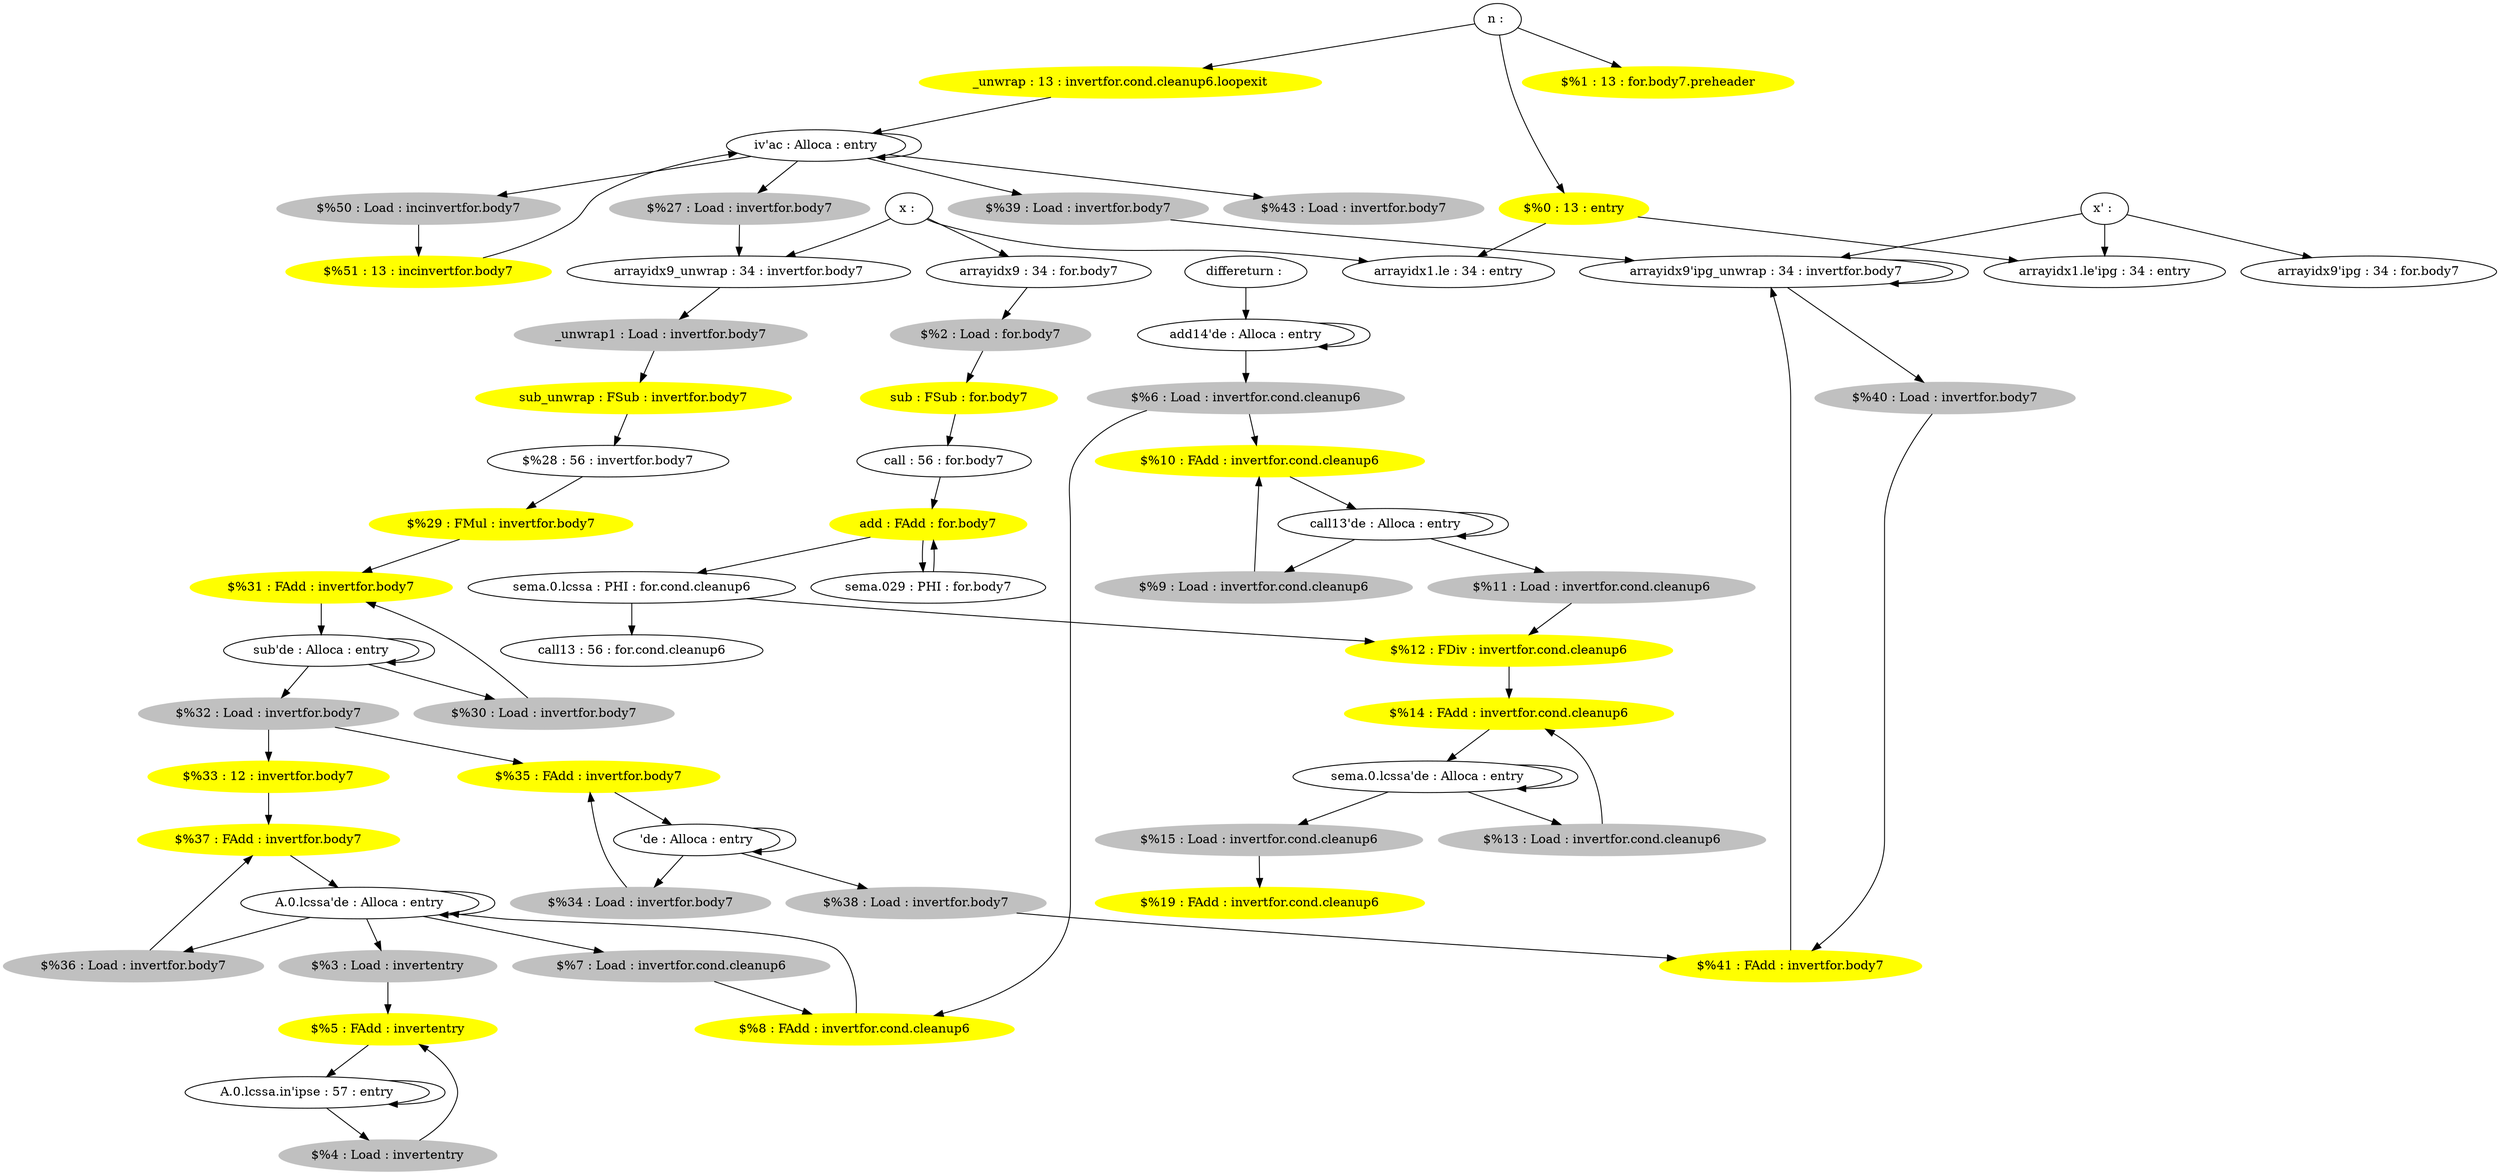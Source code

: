 digraph G {
		"iv'ac : Alloca : entry" -> "iv'ac : Alloca : entry" 
		"iv'ac : Alloca : entry" -> "$%43 : Load : invertfor.body7" 
		"iv'ac : Alloca : entry" -> "$%50 : Load : incinvertfor.body7" 
		"iv'ac : Alloca : entry" -> "$%39 : Load : invertfor.body7" 
		"iv'ac : Alloca : entry" -> "$%27 : Load : invertfor.body7" 
		"A.0.lcssa.in'ipse : 57 : entry" -> "A.0.lcssa.in'ipse : 57 : entry" 
		"A.0.lcssa.in'ipse : 57 : entry" -> "$%4 : Load : invertentry" 
		"_unwrap : 13 : invertfor.cond.cleanup6.loopexit" [color = yellow style=filled];
		"_unwrap : 13 : invertfor.cond.cleanup6.loopexit" -> "iv'ac : Alloca : entry" 
		"A.0.lcssa'de : Alloca : entry" -> "A.0.lcssa'de : Alloca : entry" 
		"A.0.lcssa'de : Alloca : entry" -> "$%36 : Load : invertfor.body7" 
		"A.0.lcssa'de : Alloca : entry" -> "$%7 : Load : invertfor.cond.cleanup6" 
		"A.0.lcssa'de : Alloca : entry" -> "$%3 : Load : invertentry" 
		"sema.029 : PHI : for.body7" -> "add : FAdd : for.body7" 
		"arrayidx9 : 34 : for.body7" -> "$%2 : Load : for.body7" 
		"$%2 : Load : for.body7" [color = gray style=filled];
		"$%2 : Load : for.body7" -> "sub : FSub : for.body7" 
		"sub : FSub : for.body7" [color = yellow style=filled];
		"sub : FSub : for.body7" -> "call : 56 : for.body7" 
		"call : 56 : for.body7" -> "add : FAdd : for.body7" 
		"add : FAdd : for.body7" [color = yellow style=filled];
		"add : FAdd : for.body7" -> "sema.029 : PHI : for.body7" 
		"add : FAdd : for.body7" -> "sema.0.lcssa : PHI : for.cond.cleanup6" 
		"$%1 : 13 : for.body7.preheader" [color = yellow style=filled];
		"x : " -> "arrayidx1.le : 34 : entry" 
		"x : " -> "arrayidx9_unwrap : 34 : invertfor.body7" 
		"x : " -> "arrayidx9 : 34 : for.body7" 
		"x' : " -> "arrayidx9'ipg_unwrap : 34 : invertfor.body7" 
		"x' : " -> "arrayidx1.le'ipg : 34 : entry" 
		"x' : " -> "arrayidx9'ipg : 34 : for.body7" 
		"n : " -> "$%1 : 13 : for.body7.preheader" 
		"n : " -> "$%0 : 13 : entry" 
		"n : " -> "_unwrap : 13 : invertfor.cond.cleanup6.loopexit" 
		"differeturn : " -> "add14'de : Alloca : entry" 
		"$%0 : 13 : entry" [color = yellow style=filled];
		"$%0 : 13 : entry" -> "arrayidx1.le : 34 : entry" 
		"$%0 : 13 : entry" -> "arrayidx1.le'ipg : 34 : entry" 
		"sema.0.lcssa : PHI : for.cond.cleanup6" -> "call13 : 56 : for.cond.cleanup6" 
		"sema.0.lcssa : PHI : for.cond.cleanup6" -> "$%12 : FDiv : invertfor.cond.cleanup6" 
		"$%5 : FAdd : invertentry" [color = yellow style=filled];
		"$%5 : FAdd : invertentry" -> "A.0.lcssa.in'ipse : 57 : entry" 
		"$%6 : Load : invertfor.cond.cleanup6" [color = gray style=filled];
		"$%6 : Load : invertfor.cond.cleanup6" -> "$%10 : FAdd : invertfor.cond.cleanup6" 
		"$%6 : Load : invertfor.cond.cleanup6" -> "$%8 : FAdd : invertfor.cond.cleanup6" 
		"$%7 : Load : invertfor.cond.cleanup6" [color = gray style=filled];
		"$%7 : Load : invertfor.cond.cleanup6" -> "$%8 : FAdd : invertfor.cond.cleanup6" 
		"$%8 : FAdd : invertfor.cond.cleanup6" [color = yellow style=filled];
		"$%8 : FAdd : invertfor.cond.cleanup6" -> "A.0.lcssa'de : Alloca : entry" 
		"call13'de : Alloca : entry" -> "call13'de : Alloca : entry" 
		"call13'de : Alloca : entry" -> "$%11 : Load : invertfor.cond.cleanup6" 
		"call13'de : Alloca : entry" -> "$%9 : Load : invertfor.cond.cleanup6" 
		"$%9 : Load : invertfor.cond.cleanup6" [color = gray style=filled];
		"$%9 : Load : invertfor.cond.cleanup6" -> "$%10 : FAdd : invertfor.cond.cleanup6" 
		"$%10 : FAdd : invertfor.cond.cleanup6" [color = yellow style=filled];
		"$%10 : FAdd : invertfor.cond.cleanup6" -> "call13'de : Alloca : entry" 
		"$%11 : Load : invertfor.cond.cleanup6" [color = gray style=filled];
		"$%11 : Load : invertfor.cond.cleanup6" -> "$%12 : FDiv : invertfor.cond.cleanup6" 
		"$%12 : FDiv : invertfor.cond.cleanup6" [color = yellow style=filled];
		"$%12 : FDiv : invertfor.cond.cleanup6" -> "$%14 : FAdd : invertfor.cond.cleanup6" 
		"sema.0.lcssa'de : Alloca : entry" -> "sema.0.lcssa'de : Alloca : entry" 
		"sema.0.lcssa'de : Alloca : entry" -> "$%15 : Load : invertfor.cond.cleanup6" 
		"sema.0.lcssa'de : Alloca : entry" -> "$%13 : Load : invertfor.cond.cleanup6" 
		"$%13 : Load : invertfor.cond.cleanup6" [color = gray style=filled];
		"$%13 : Load : invertfor.cond.cleanup6" -> "$%14 : FAdd : invertfor.cond.cleanup6" 
		"$%14 : FAdd : invertfor.cond.cleanup6" [color = yellow style=filled];
		"$%14 : FAdd : invertfor.cond.cleanup6" -> "sema.0.lcssa'de : Alloca : entry" 
		"$%15 : Load : invertfor.cond.cleanup6" [color = gray style=filled];
		"$%15 : Load : invertfor.cond.cleanup6" -> "$%19 : FAdd : invertfor.cond.cleanup6" 
		"$%19 : FAdd : invertfor.cond.cleanup6" [color = yellow style=filled];
		"add14'de : Alloca : entry" -> "$%6 : Load : invertfor.cond.cleanup6" 
		"add14'de : Alloca : entry" -> "add14'de : Alloca : entry" 
		"$%3 : Load : invertentry" [color = gray style=filled];
		"$%3 : Load : invertentry" -> "$%5 : FAdd : invertentry" 
		"$%4 : Load : invertentry" [color = gray style=filled];
		"$%4 : Load : invertentry" -> "$%5 : FAdd : invertentry" 
		"$%27 : Load : invertfor.body7" [color = gray style=filled];
		"$%27 : Load : invertfor.body7" -> "arrayidx9_unwrap : 34 : invertfor.body7" 
		"$%43 : Load : invertfor.body7" [color = gray style=filled];
		"_unwrap1 : Load : invertfor.body7" [color = gray style=filled];
		"_unwrap1 : Load : invertfor.body7" -> "sub_unwrap : FSub : invertfor.body7" 
		"sub_unwrap : FSub : invertfor.body7" [color = yellow style=filled];
		"sub_unwrap : FSub : invertfor.body7" -> "$%28 : 56 : invertfor.body7" 
		"$%28 : 56 : invertfor.body7" -> "$%29 : FMul : invertfor.body7" 
		"$%29 : FMul : invertfor.body7" [color = yellow style=filled];
		"$%29 : FMul : invertfor.body7" -> "$%31 : FAdd : invertfor.body7" 
		"sub'de : Alloca : entry" -> "$%32 : Load : invertfor.body7" 
		"sub'de : Alloca : entry" -> "$%30 : Load : invertfor.body7" 
		"sub'de : Alloca : entry" -> "sub'de : Alloca : entry" 
		"$%30 : Load : invertfor.body7" [color = gray style=filled];
		"$%30 : Load : invertfor.body7" -> "$%31 : FAdd : invertfor.body7" 
		"$%31 : FAdd : invertfor.body7" [color = yellow style=filled];
		"$%31 : FAdd : invertfor.body7" -> "sub'de : Alloca : entry" 
		"$%32 : Load : invertfor.body7" [color = gray style=filled];
		"$%32 : Load : invertfor.body7" -> "$%35 : FAdd : invertfor.body7" 
		"$%32 : Load : invertfor.body7" -> "$%33 : 12 : invertfor.body7" 
		"$%33 : 12 : invertfor.body7" [color = yellow style=filled];
		"$%33 : 12 : invertfor.body7" -> "$%37 : FAdd : invertfor.body7" 
		"'de : Alloca : entry" -> "'de : Alloca : entry" 
		"'de : Alloca : entry" -> "$%38 : Load : invertfor.body7" 
		"'de : Alloca : entry" -> "$%34 : Load : invertfor.body7" 
		"$%34 : Load : invertfor.body7" [color = gray style=filled];
		"$%34 : Load : invertfor.body7" -> "$%35 : FAdd : invertfor.body7" 
		"$%35 : FAdd : invertfor.body7" [color = yellow style=filled];
		"$%35 : FAdd : invertfor.body7" -> "'de : Alloca : entry" 
		"$%36 : Load : invertfor.body7" [color = gray style=filled];
		"$%36 : Load : invertfor.body7" -> "$%37 : FAdd : invertfor.body7" 
		"$%37 : FAdd : invertfor.body7" [color = yellow style=filled];
		"$%37 : FAdd : invertfor.body7" -> "A.0.lcssa'de : Alloca : entry" 
		"$%38 : Load : invertfor.body7" [color = gray style=filled];
		"$%38 : Load : invertfor.body7" -> "$%41 : FAdd : invertfor.body7" 
		"$%39 : Load : invertfor.body7" [color = gray style=filled];
		"$%39 : Load : invertfor.body7" -> "arrayidx9'ipg_unwrap : 34 : invertfor.body7" 
		"arrayidx9'ipg_unwrap : 34 : invertfor.body7" -> "$%40 : Load : invertfor.body7" 
		"arrayidx9'ipg_unwrap : 34 : invertfor.body7" -> "arrayidx9'ipg_unwrap : 34 : invertfor.body7" 
		"$%40 : Load : invertfor.body7" [color = gray style=filled];
		"$%40 : Load : invertfor.body7" -> "$%41 : FAdd : invertfor.body7" 
		"$%41 : FAdd : invertfor.body7" [color = yellow style=filled];
		"$%41 : FAdd : invertfor.body7" -> "arrayidx9'ipg_unwrap : 34 : invertfor.body7" 
		"$%50 : Load : incinvertfor.body7" [color = gray style=filled];
		"$%50 : Load : incinvertfor.body7" -> "$%51 : 13 : incinvertfor.body7" 
		"$%51 : 13 : incinvertfor.body7" [color = yellow style=filled];
		"$%51 : 13 : incinvertfor.body7" -> "iv'ac : Alloca : entry" 
		"arrayidx9_unwrap : 34 : invertfor.body7" -> "_unwrap1 : Load : invertfor.body7" 
}
